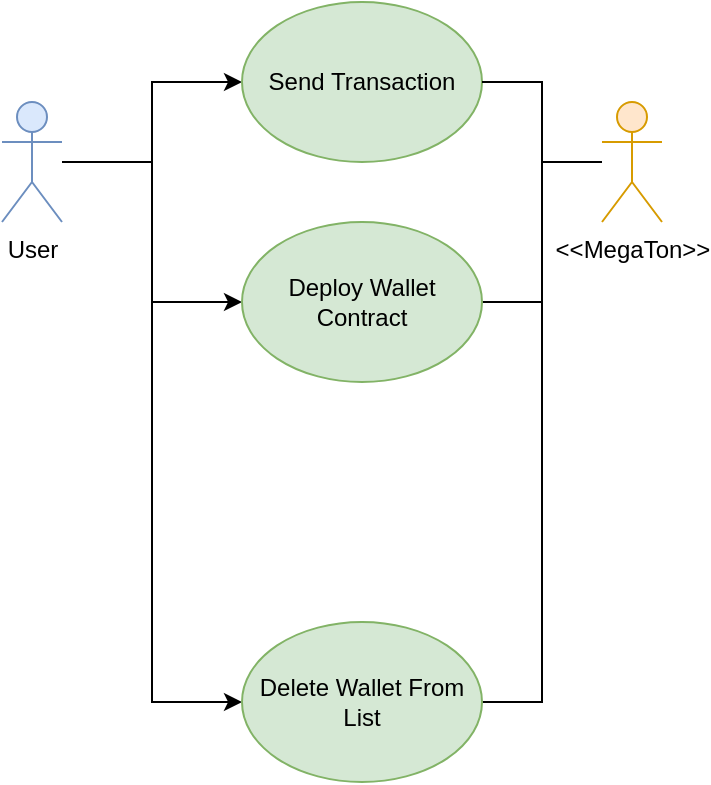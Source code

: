 <mxfile version="14.6.5" type="device"><diagram id="Y0lccwPosE08S4IBB6na" name="Page-1"><mxGraphModel dx="1038" dy="491" grid="1" gridSize="10" guides="1" tooltips="1" connect="1" arrows="1" fold="1" page="1" pageScale="1" pageWidth="850" pageHeight="1100" math="0" shadow="0"><root><mxCell id="0"/><mxCell id="1" parent="0"/><mxCell id="IcAj3V1hM5xSn00_SUou-1" style="edgeStyle=orthogonalEdgeStyle;rounded=0;orthogonalLoop=1;jettySize=auto;html=1;entryX=0;entryY=0.5;entryDx=0;entryDy=0;" edge="1" parent="1" source="IcAj3V1hM5xSn00_SUou-5" target="IcAj3V1hM5xSn00_SUou-6"><mxGeometry relative="1" as="geometry"/></mxCell><mxCell id="IcAj3V1hM5xSn00_SUou-2" style="edgeStyle=orthogonalEdgeStyle;rounded=0;orthogonalLoop=1;jettySize=auto;html=1;entryX=0;entryY=0.5;entryDx=0;entryDy=0;endArrow=classic;endFill=1;" edge="1" parent="1" source="IcAj3V1hM5xSn00_SUou-5" target="IcAj3V1hM5xSn00_SUou-12"><mxGeometry relative="1" as="geometry"/></mxCell><mxCell id="IcAj3V1hM5xSn00_SUou-4" style="edgeStyle=orthogonalEdgeStyle;rounded=0;orthogonalLoop=1;jettySize=auto;html=1;entryX=0;entryY=0.5;entryDx=0;entryDy=0;endArrow=classic;endFill=1;" edge="1" parent="1" source="IcAj3V1hM5xSn00_SUou-5" target="IcAj3V1hM5xSn00_SUou-14"><mxGeometry relative="1" as="geometry"/></mxCell><mxCell id="IcAj3V1hM5xSn00_SUou-5" value="User" style="shape=umlActor;verticalLabelPosition=bottom;verticalAlign=top;html=1;outlineConnect=0;fillColor=#dae8fc;strokeColor=#6c8ebf;" vertex="1" parent="1"><mxGeometry x="80" y="80" width="30" height="60" as="geometry"/></mxCell><mxCell id="IcAj3V1hM5xSn00_SUou-6" value="Send Transaction" style="ellipse;whiteSpace=wrap;html=1;fillColor=#d5e8d4;strokeColor=#82b366;" vertex="1" parent="1"><mxGeometry x="200" y="30" width="120" height="80" as="geometry"/></mxCell><mxCell id="IcAj3V1hM5xSn00_SUou-7" style="edgeStyle=orthogonalEdgeStyle;rounded=0;orthogonalLoop=1;jettySize=auto;html=1;entryX=1;entryY=0.5;entryDx=0;entryDy=0;endArrow=none;endFill=0;" edge="1" parent="1" source="IcAj3V1hM5xSn00_SUou-11" target="IcAj3V1hM5xSn00_SUou-12"><mxGeometry relative="1" as="geometry"/></mxCell><mxCell id="IcAj3V1hM5xSn00_SUou-8" style="edgeStyle=orthogonalEdgeStyle;rounded=0;orthogonalLoop=1;jettySize=auto;html=1;entryX=1;entryY=0.5;entryDx=0;entryDy=0;endArrow=none;endFill=0;" edge="1" parent="1" source="IcAj3V1hM5xSn00_SUou-11" target="IcAj3V1hM5xSn00_SUou-6"><mxGeometry relative="1" as="geometry"/></mxCell><mxCell id="IcAj3V1hM5xSn00_SUou-10" style="edgeStyle=orthogonalEdgeStyle;rounded=0;orthogonalLoop=1;jettySize=auto;html=1;entryX=1;entryY=0.5;entryDx=0;entryDy=0;endArrow=none;endFill=0;" edge="1" parent="1" source="IcAj3V1hM5xSn00_SUou-11" target="IcAj3V1hM5xSn00_SUou-14"><mxGeometry relative="1" as="geometry"/></mxCell><mxCell id="IcAj3V1hM5xSn00_SUou-11" value="&amp;lt;&amp;lt;MegaTon&amp;gt;&amp;gt;" style="shape=umlActor;verticalLabelPosition=bottom;verticalAlign=top;html=1;outlineConnect=0;fillColor=#ffe6cc;strokeColor=#d79b00;" vertex="1" parent="1"><mxGeometry x="380" y="80" width="30" height="60" as="geometry"/></mxCell><mxCell id="IcAj3V1hM5xSn00_SUou-12" value="Deploy Wallet Contract" style="ellipse;whiteSpace=wrap;html=1;fillColor=#d5e8d4;strokeColor=#82b366;" vertex="1" parent="1"><mxGeometry x="200" y="140" width="120" height="80" as="geometry"/></mxCell><mxCell id="IcAj3V1hM5xSn00_SUou-14" value="Delete Wallet From List" style="ellipse;whiteSpace=wrap;html=1;fillColor=#d5e8d4;strokeColor=#82b366;" vertex="1" parent="1"><mxGeometry x="200" y="340" width="120" height="80" as="geometry"/></mxCell></root></mxGraphModel></diagram></mxfile>